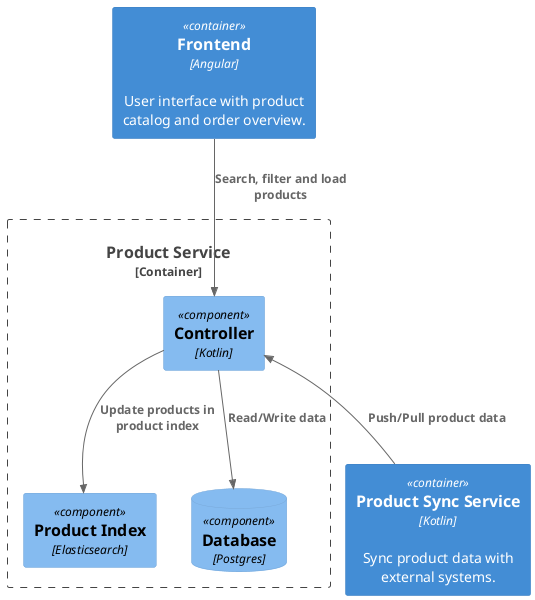 @startuml c4-3-component
!include <C4/C4_Component>

Container(frontend, "Frontend", "Angular", "User interface with product catalog and order overview.")

Container_Boundary(system, "Product Service") {

    Component(controller, "Controller", "Kotlin")
    Component(elasticsearch, "Product Index", "Elasticsearch")

    ComponentDb(db, "Database", "Postgres")
}

Container(product_sync, "Product Sync Service", "Kotlin", "Sync product data with external systems.")


Rel(controller, elasticsearch, "Update products in product index")
Rel(controller, db, "Read/Write data")

Rel(frontend, controller, "Search, filter and load products")
Rel_U(product_sync, controller, "Push/Pull product data")


@enduml
